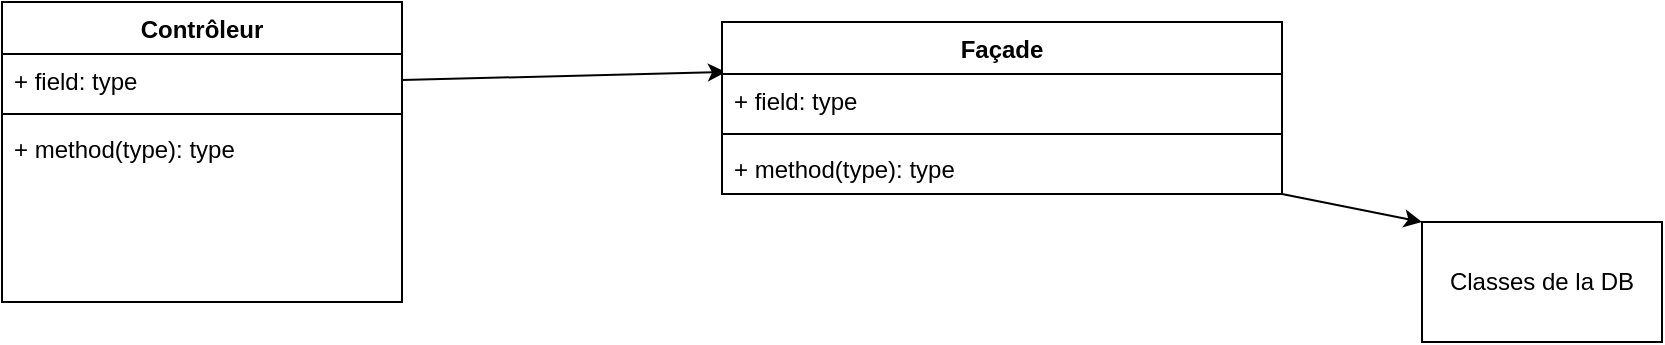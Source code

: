 <mxfile version="17.4.2" type="github">
  <diagram id="MInBh1SqWbQjp1WLOZTz" name="Page-1">
    <mxGraphModel dx="1378" dy="683" grid="1" gridSize="10" guides="1" tooltips="1" connect="1" arrows="1" fold="1" page="1" pageScale="1" pageWidth="1169" pageHeight="827" math="0" shadow="0">
      <root>
        <mxCell id="0" />
        <mxCell id="1" parent="0" />
        <mxCell id="lajUPEfwQLAzJnHiFyT6-13" value="" style="endArrow=classic;html=1;rounded=0;strokeColor=#000000;exitX=1;exitY=0.5;exitDx=0;exitDy=0;entryX=0.007;entryY=-0.038;entryDx=0;entryDy=0;entryPerimeter=0;" edge="1" parent="1" source="lajUPEfwQLAzJnHiFyT6-15" target="lajUPEfwQLAzJnHiFyT6-5">
          <mxGeometry width="50" height="50" relative="1" as="geometry">
            <mxPoint x="160" y="39" as="sourcePoint" />
            <mxPoint x="440" y="30" as="targetPoint" />
          </mxGeometry>
        </mxCell>
        <mxCell id="lajUPEfwQLAzJnHiFyT6-24" value="" style="group" vertex="1" connectable="0" parent="1">
          <mxGeometry x="130" y="100" width="200" height="150" as="geometry" />
        </mxCell>
        <mxCell id="lajUPEfwQLAzJnHiFyT6-14" value="Contrôleur" style="swimlane;fontStyle=1;align=center;verticalAlign=top;childLayout=stackLayout;horizontal=1;startSize=26;horizontalStack=0;resizeParent=1;resizeParentMax=0;resizeLast=0;collapsible=1;marginBottom=0;" vertex="1" parent="lajUPEfwQLAzJnHiFyT6-24">
          <mxGeometry width="200" height="150" as="geometry" />
        </mxCell>
        <mxCell id="lajUPEfwQLAzJnHiFyT6-15" value="+ field: type" style="text;strokeColor=none;fillColor=none;align=left;verticalAlign=top;spacingLeft=4;spacingRight=4;overflow=hidden;rotatable=0;points=[[0,0.5],[1,0.5]];portConstraint=eastwest;" vertex="1" parent="lajUPEfwQLAzJnHiFyT6-14">
          <mxGeometry y="26" width="200" height="26" as="geometry" />
        </mxCell>
        <mxCell id="lajUPEfwQLAzJnHiFyT6-16" value="" style="line;strokeWidth=1;fillColor=none;align=left;verticalAlign=middle;spacingTop=-1;spacingLeft=3;spacingRight=3;rotatable=0;labelPosition=right;points=[];portConstraint=eastwest;" vertex="1" parent="lajUPEfwQLAzJnHiFyT6-14">
          <mxGeometry y="52" width="200" height="8" as="geometry" />
        </mxCell>
        <mxCell id="lajUPEfwQLAzJnHiFyT6-17" value="+ method(type): type" style="text;strokeColor=none;fillColor=none;align=left;verticalAlign=top;spacingLeft=4;spacingRight=4;overflow=hidden;rotatable=0;points=[[0,0.5],[1,0.5]];portConstraint=eastwest;" vertex="1" parent="lajUPEfwQLAzJnHiFyT6-14">
          <mxGeometry y="60" width="200" height="90" as="geometry" />
        </mxCell>
        <mxCell id="lajUPEfwQLAzJnHiFyT6-26" value="" style="group" vertex="1" connectable="0" parent="1">
          <mxGeometry x="490" y="110" width="470" height="160" as="geometry" />
        </mxCell>
        <mxCell id="lajUPEfwQLAzJnHiFyT6-4" value="Façade" style="swimlane;fontStyle=1;align=center;verticalAlign=top;childLayout=stackLayout;horizontal=1;startSize=26;horizontalStack=0;resizeParent=1;resizeParentMax=0;resizeLast=0;collapsible=1;marginBottom=0;" vertex="1" parent="lajUPEfwQLAzJnHiFyT6-26">
          <mxGeometry width="280" height="86" as="geometry" />
        </mxCell>
        <mxCell id="lajUPEfwQLAzJnHiFyT6-5" value="+ field: type" style="text;strokeColor=none;fillColor=none;align=left;verticalAlign=top;spacingLeft=4;spacingRight=4;overflow=hidden;rotatable=0;points=[[0,0.5],[1,0.5]];portConstraint=eastwest;" vertex="1" parent="lajUPEfwQLAzJnHiFyT6-4">
          <mxGeometry y="26" width="280" height="26" as="geometry" />
        </mxCell>
        <mxCell id="lajUPEfwQLAzJnHiFyT6-6" value="" style="line;strokeWidth=1;fillColor=none;align=left;verticalAlign=middle;spacingTop=-1;spacingLeft=3;spacingRight=3;rotatable=0;labelPosition=right;points=[];portConstraint=eastwest;" vertex="1" parent="lajUPEfwQLAzJnHiFyT6-4">
          <mxGeometry y="52" width="280" height="8" as="geometry" />
        </mxCell>
        <mxCell id="lajUPEfwQLAzJnHiFyT6-7" value="+ method(type): type" style="text;strokeColor=none;fillColor=none;align=left;verticalAlign=top;spacingLeft=4;spacingRight=4;overflow=hidden;rotatable=0;points=[[0,0.5],[1,0.5]];portConstraint=eastwest;" vertex="1" parent="lajUPEfwQLAzJnHiFyT6-4">
          <mxGeometry y="60" width="280" height="26" as="geometry" />
        </mxCell>
        <mxCell id="lajUPEfwQLAzJnHiFyT6-25" value="" style="group" vertex="1" connectable="0" parent="lajUPEfwQLAzJnHiFyT6-26">
          <mxGeometry x="350" y="100" width="120" height="60" as="geometry" />
        </mxCell>
        <mxCell id="lajUPEfwQLAzJnHiFyT6-2" value="Classes de la DB" style="rounded=0;whiteSpace=wrap;html=1;" vertex="1" parent="lajUPEfwQLAzJnHiFyT6-25">
          <mxGeometry width="120" height="60" as="geometry" />
        </mxCell>
        <mxCell id="lajUPEfwQLAzJnHiFyT6-1" value="" style="endArrow=classic;html=1;rounded=0;strokeColor=#000000;exitX=1;exitY=1;exitDx=0;exitDy=0;entryX=0;entryY=0;entryDx=0;entryDy=0;" edge="1" parent="lajUPEfwQLAzJnHiFyT6-26" source="lajUPEfwQLAzJnHiFyT6-4" target="lajUPEfwQLAzJnHiFyT6-2">
          <mxGeometry width="50" height="50" relative="1" as="geometry">
            <mxPoint x="-50" y="112" as="sourcePoint" />
            <mxPoint y="62" as="targetPoint" />
          </mxGeometry>
        </mxCell>
      </root>
    </mxGraphModel>
  </diagram>
</mxfile>
